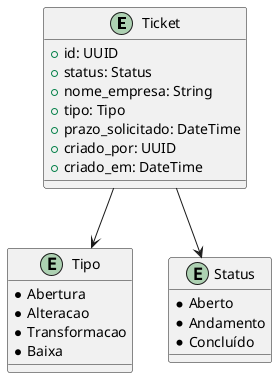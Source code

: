 @startuml
entity Ticket {
    + id: UUID
    + status: Status
    + nome_empresa: String
    + tipo: Tipo
    + prazo_solicitado: DateTime
    + criado_por: UUID
    + criado_em: DateTime
}

entity Tipo {
    * Abertura
    * Alteracao
    * Transformacao
    * Baixa
}

entity Status {
    * Aberto
    * Andamento
    * Concluído
}

Ticket --> Tipo
Ticket --> Status
@enduml
